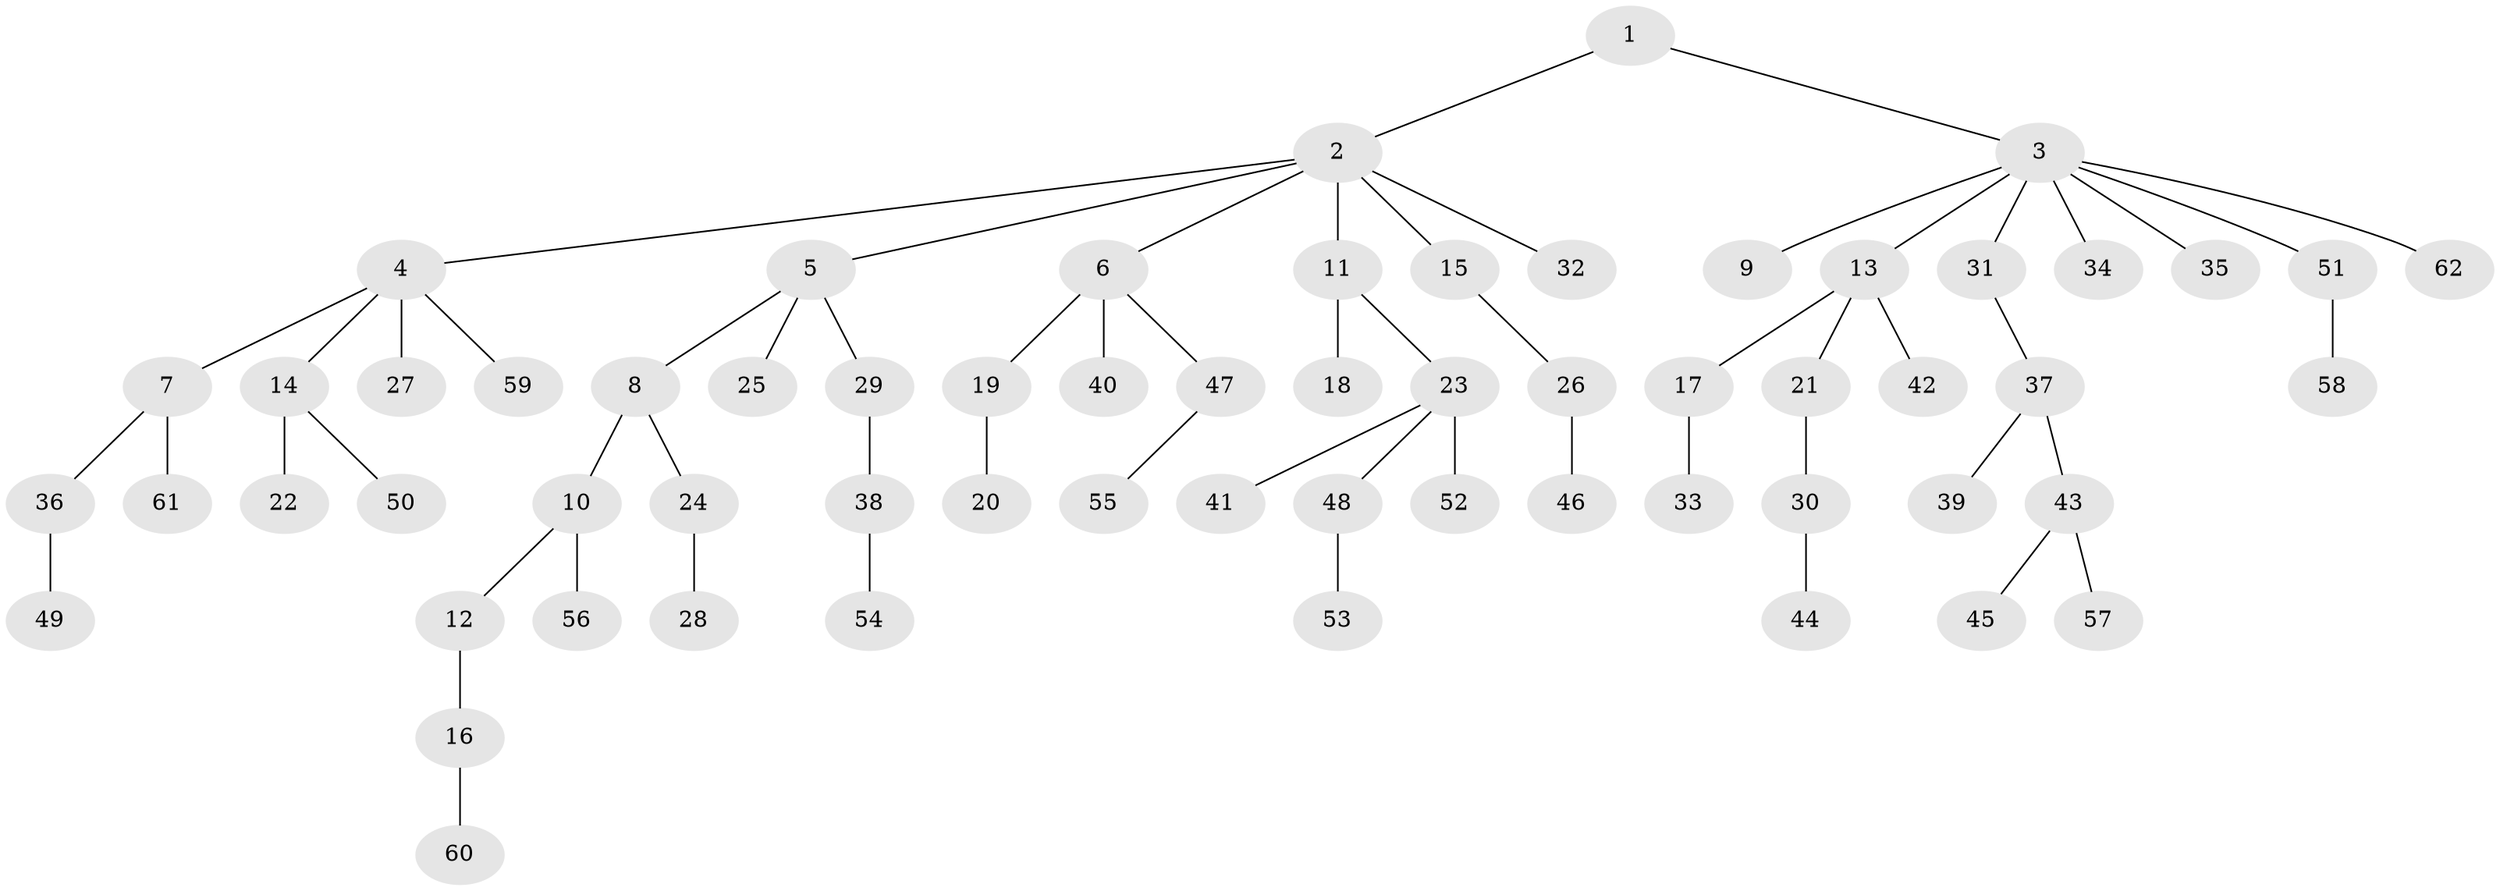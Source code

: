 // original degree distribution, {3: 0.1452991452991453, 7: 0.017094017094017096, 6: 0.017094017094017096, 5: 0.03418803418803419, 4: 0.042735042735042736, 1: 0.5042735042735043, 2: 0.23931623931623933}
// Generated by graph-tools (version 1.1) at 2025/36/03/09/25 02:36:30]
// undirected, 62 vertices, 61 edges
graph export_dot {
graph [start="1"]
  node [color=gray90,style=filled];
  1;
  2;
  3;
  4;
  5;
  6;
  7;
  8;
  9;
  10;
  11;
  12;
  13;
  14;
  15;
  16;
  17;
  18;
  19;
  20;
  21;
  22;
  23;
  24;
  25;
  26;
  27;
  28;
  29;
  30;
  31;
  32;
  33;
  34;
  35;
  36;
  37;
  38;
  39;
  40;
  41;
  42;
  43;
  44;
  45;
  46;
  47;
  48;
  49;
  50;
  51;
  52;
  53;
  54;
  55;
  56;
  57;
  58;
  59;
  60;
  61;
  62;
  1 -- 2 [weight=1.0];
  1 -- 3 [weight=1.0];
  2 -- 4 [weight=1.0];
  2 -- 5 [weight=1.0];
  2 -- 6 [weight=1.0];
  2 -- 11 [weight=2.0];
  2 -- 15 [weight=1.0];
  2 -- 32 [weight=1.0];
  3 -- 9 [weight=1.0];
  3 -- 13 [weight=1.0];
  3 -- 31 [weight=1.0];
  3 -- 34 [weight=1.0];
  3 -- 35 [weight=1.0];
  3 -- 51 [weight=1.0];
  3 -- 62 [weight=1.0];
  4 -- 7 [weight=1.0];
  4 -- 14 [weight=1.0];
  4 -- 27 [weight=1.0];
  4 -- 59 [weight=1.0];
  5 -- 8 [weight=1.0];
  5 -- 25 [weight=1.0];
  5 -- 29 [weight=1.0];
  6 -- 19 [weight=2.0];
  6 -- 40 [weight=1.0];
  6 -- 47 [weight=1.0];
  7 -- 36 [weight=1.0];
  7 -- 61 [weight=1.0];
  8 -- 10 [weight=1.0];
  8 -- 24 [weight=1.0];
  10 -- 12 [weight=1.0];
  10 -- 56 [weight=1.0];
  11 -- 18 [weight=1.0];
  11 -- 23 [weight=1.0];
  12 -- 16 [weight=1.0];
  13 -- 17 [weight=1.0];
  13 -- 21 [weight=1.0];
  13 -- 42 [weight=2.0];
  14 -- 22 [weight=2.0];
  14 -- 50 [weight=1.0];
  15 -- 26 [weight=1.0];
  16 -- 60 [weight=1.0];
  17 -- 33 [weight=1.0];
  19 -- 20 [weight=1.0];
  21 -- 30 [weight=1.0];
  23 -- 41 [weight=1.0];
  23 -- 48 [weight=1.0];
  23 -- 52 [weight=1.0];
  24 -- 28 [weight=3.0];
  26 -- 46 [weight=1.0];
  29 -- 38 [weight=1.0];
  30 -- 44 [weight=1.0];
  31 -- 37 [weight=1.0];
  36 -- 49 [weight=1.0];
  37 -- 39 [weight=1.0];
  37 -- 43 [weight=1.0];
  38 -- 54 [weight=1.0];
  43 -- 45 [weight=1.0];
  43 -- 57 [weight=1.0];
  47 -- 55 [weight=1.0];
  48 -- 53 [weight=2.0];
  51 -- 58 [weight=1.0];
}
